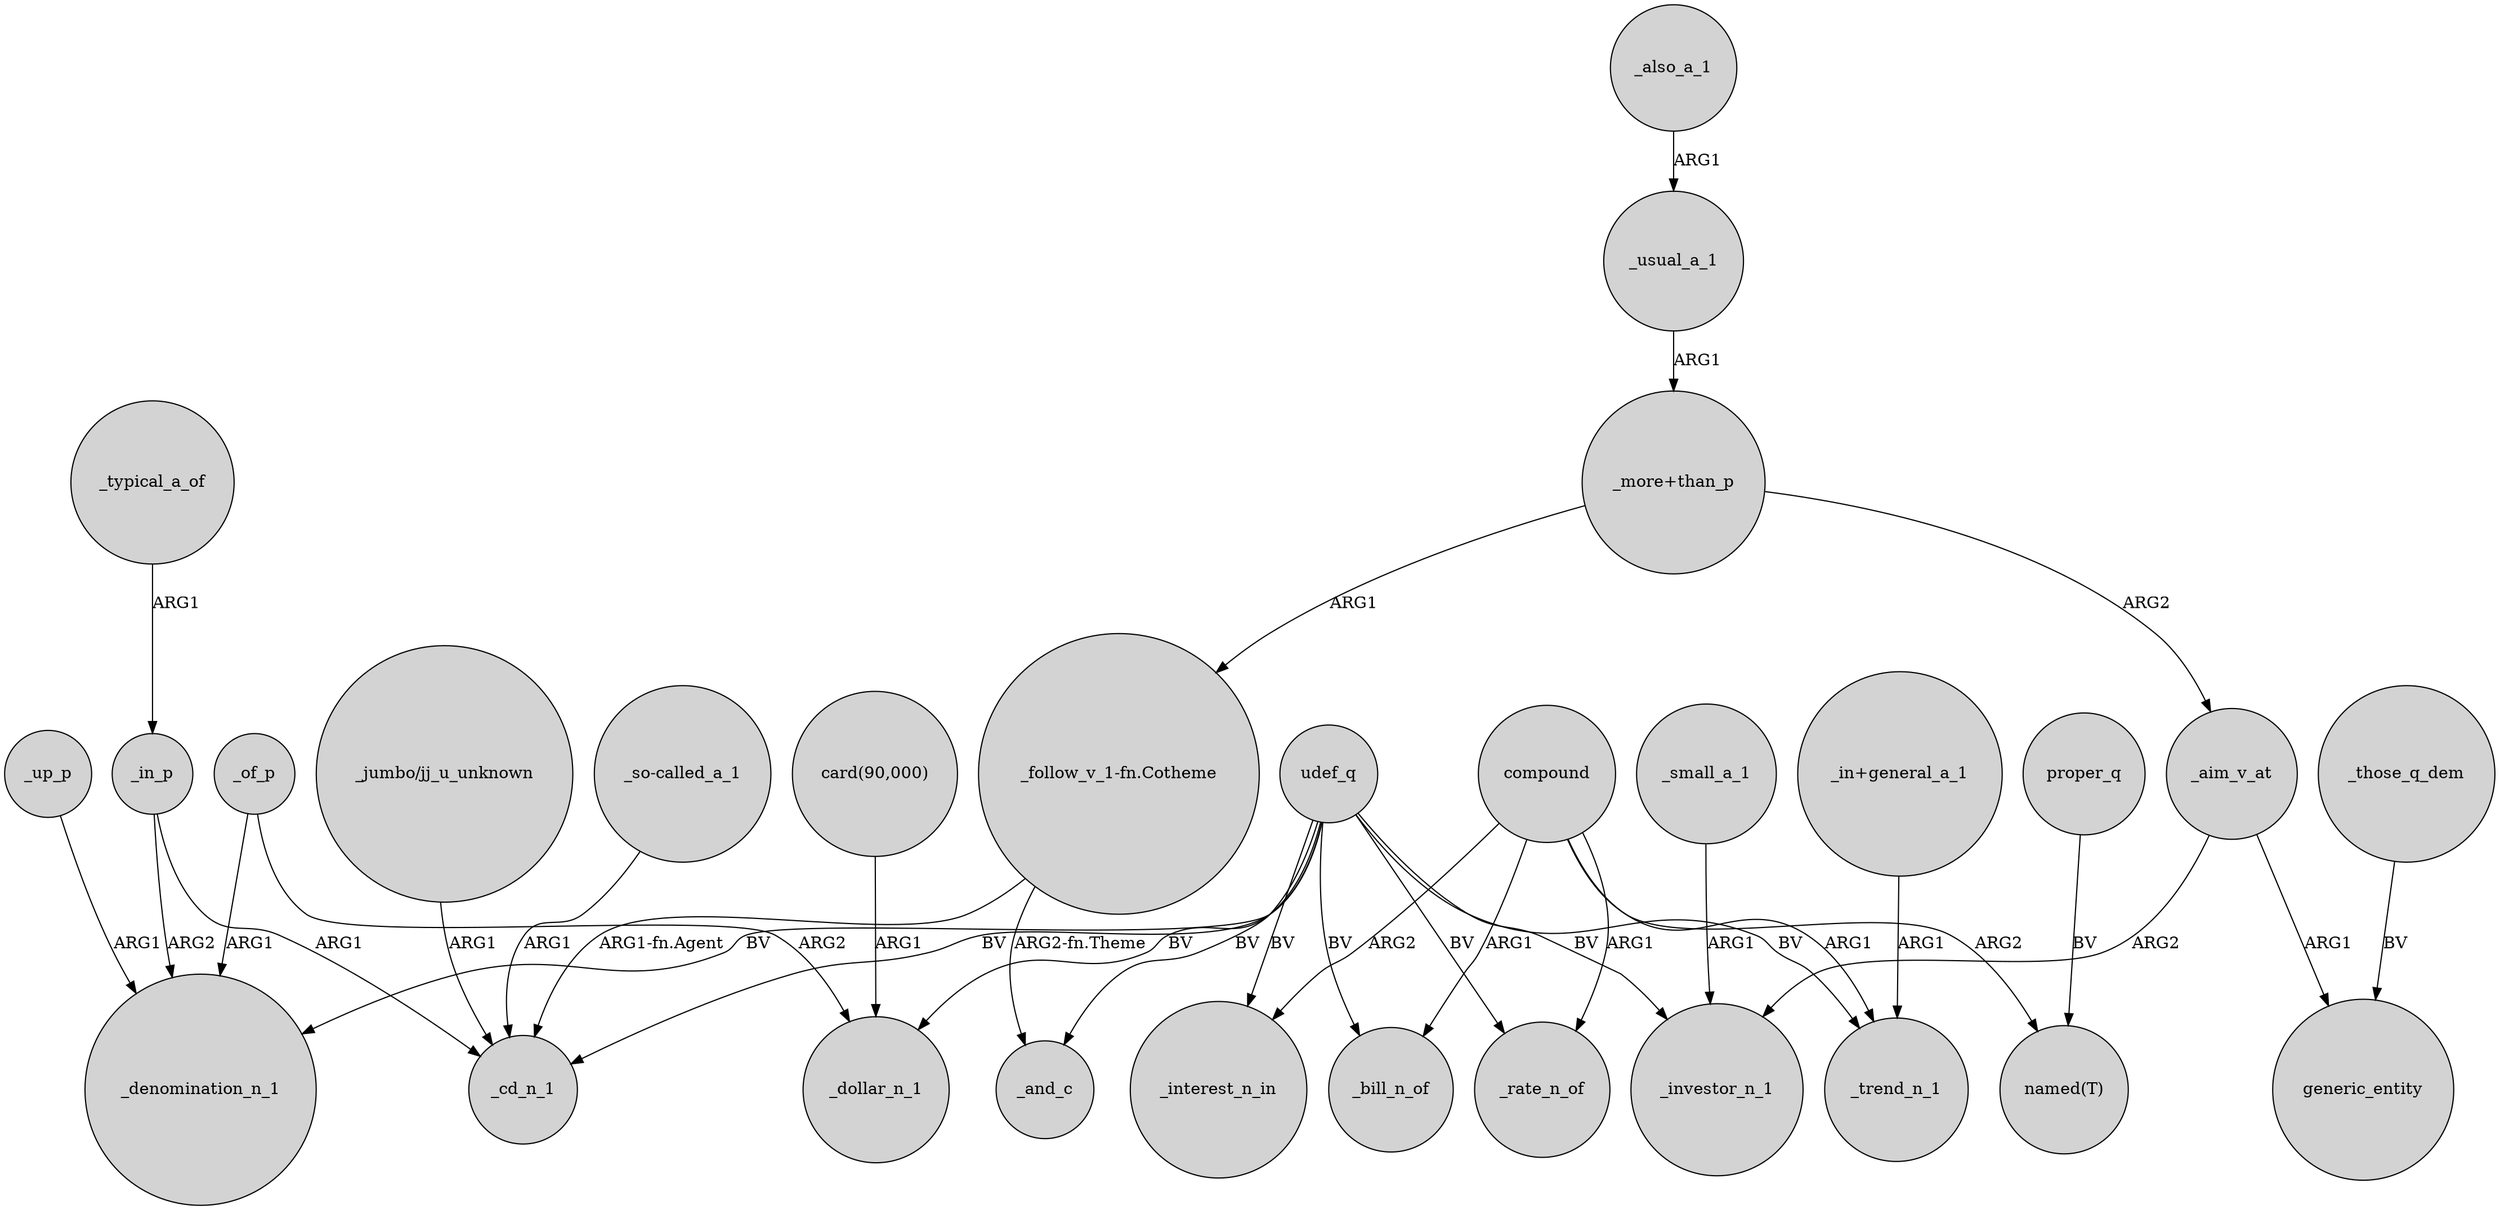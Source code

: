 digraph {
	node [shape=circle style=filled]
	_up_p -> _denomination_n_1 [label=ARG1]
	_aim_v_at -> generic_entity [label=ARG1]
	compound -> _bill_n_of [label=ARG1]
	_in_p -> _cd_n_1 [label=ARG1]
	udef_q -> _investor_n_1 [label=BV]
	compound -> "named(T)" [label=ARG2]
	"_in+general_a_1" -> _trend_n_1 [label=ARG1]
	"_so-called_a_1" -> _cd_n_1 [label=ARG1]
	proper_q -> "named(T)" [label=BV]
	compound -> _rate_n_of [label=ARG1]
	_in_p -> _denomination_n_1 [label=ARG2]
	udef_q -> _bill_n_of [label=BV]
	udef_q -> _rate_n_of [label=BV]
	"card(90,000)" -> _dollar_n_1 [label=ARG1]
	udef_q -> _interest_n_in [label=BV]
	udef_q -> _cd_n_1 [label=BV]
	compound -> _interest_n_in [label=ARG2]
	_aim_v_at -> _investor_n_1 [label=ARG2]
	"_more+than_p" -> "_follow_v_1-fn.Cotheme" [label=ARG1]
	_small_a_1 -> _investor_n_1 [label=ARG1]
	"_follow_v_1-fn.Cotheme" -> _and_c [label="ARG2-fn.Theme"]
	udef_q -> _trend_n_1 [label=BV]
	compound -> _trend_n_1 [label=ARG1]
	_usual_a_1 -> "_more+than_p" [label=ARG1]
	"_jumbo/jj_u_unknown" -> _cd_n_1 [label=ARG1]
	_of_p -> _denomination_n_1 [label=ARG1]
	udef_q -> _denomination_n_1 [label=BV]
	"_more+than_p" -> _aim_v_at [label=ARG2]
	_typical_a_of -> _in_p [label=ARG1]
	_also_a_1 -> _usual_a_1 [label=ARG1]
	_of_p -> _dollar_n_1 [label=ARG2]
	udef_q -> _and_c [label=BV]
	"_follow_v_1-fn.Cotheme" -> _cd_n_1 [label="ARG1-fn.Agent"]
	_those_q_dem -> generic_entity [label=BV]
	udef_q -> _dollar_n_1 [label=BV]
}

